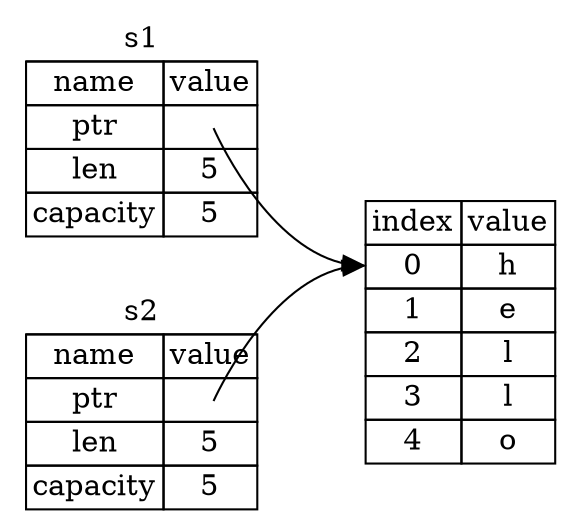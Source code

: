 digraph {
    rankdir=LR;
    node [shape="plaintext"];

    table0[label=<<TABLE BORDER="0" CELLBORDER="1" CELLSPACING="0">
        <TR><TD COLSPAN="2" SIDES="B">s1</TD></TR>
        <TR><TD>name</TD><TD>value</TD></TR>
        <TR><TD>ptr</TD><TD PORT="pointer"></TD></TR>
        <TR><TD>len</TD><TD>5</TD></TR>
        <TR><TD>capacity</TD><TD>5</TD></TR>
    </TABLE>>];
    table3[label=<<TABLE BORDER="0" CELLBORDER="1" CELLSPACING="0">
        <TR><TD COLSPAN="2" SIDES="B">s2</TD></TR>
        <TR><TD>name</TD><TD>value</TD></TR>
        <TR><TD>ptr</TD><TD PORT="pointer"></TD></TR>
        <TR><TD>len</TD><TD>5</TD></TR>
        <TR><TD>capacity</TD><TD>5</TD></TR>
    </TABLE>>];

    table1[label=<<TABLE BORDER="0" CELLBORDER="1" CELLSPACING="0">
        <TR><TD>index</TD><TD>value</TD></TR>
        <TR><TD PORT="pointee">0</TD><TD>h</TD></TR>
        <TR><TD>1</TD><TD>e</TD></TR>
        <TR><TD>2</TD><TD>l</TD></TR>
        <TR><TD>3</TD><TD>l</TD></TR>
        <TR><TD>4</TD><TD>o</TD></TR>
    </TABLE>>];

    edge[tailclip="false"];
    table0:pointer:c -> table1:pointee;
    table3:pointer:c -> table1:pointee;
}


